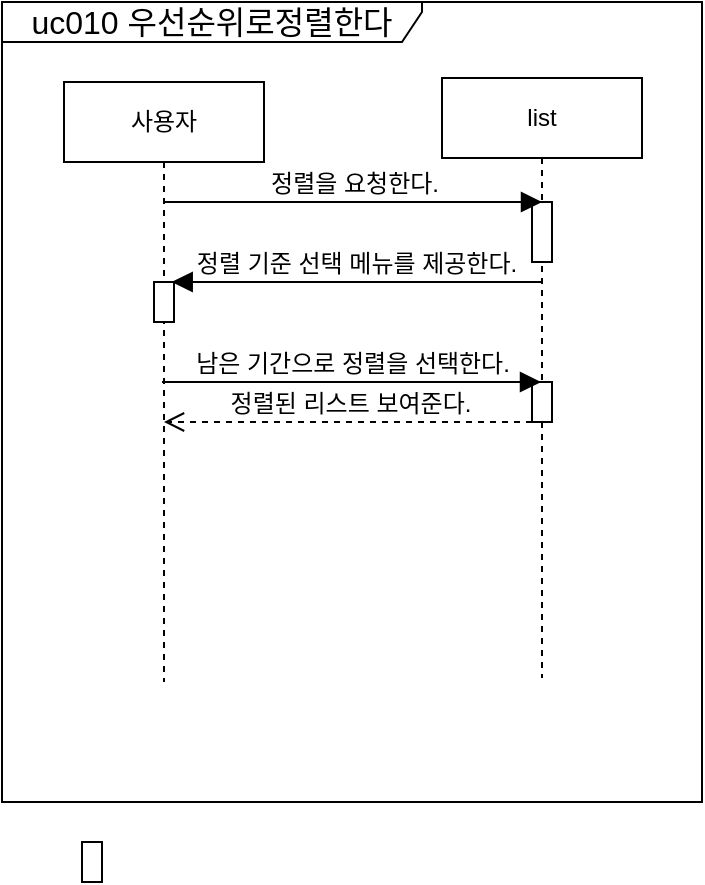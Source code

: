 <mxfile version="21.3.6" type="device">
  <diagram name="Page-1" id="2YBvvXClWsGukQMizWep">
    <mxGraphModel dx="469" dy="615" grid="1" gridSize="10" guides="1" tooltips="1" connect="1" arrows="1" fold="1" page="1" pageScale="1" pageWidth="850" pageHeight="1100" math="0" shadow="0">
      <root>
        <mxCell id="0" />
        <mxCell id="1" parent="0" />
        <mxCell id="aM9ryv3xv72pqoxQDRHE-1" value="사용자" style="shape=umlLifeline;perimeter=lifelinePerimeter;whiteSpace=wrap;html=1;container=0;dropTarget=0;collapsible=0;recursiveResize=0;outlineConnect=0;portConstraint=eastwest;newEdgeStyle={&quot;edgeStyle&quot;:&quot;elbowEdgeStyle&quot;,&quot;elbow&quot;:&quot;vertical&quot;,&quot;curved&quot;:0,&quot;rounded&quot;:0};" parent="1" vertex="1">
          <mxGeometry x="31" y="40" width="100" height="300" as="geometry" />
        </mxCell>
        <mxCell id="4sgbiSt8rY-8DVz81SOs-7" value="&lt;br&gt;&lt;span style=&quot;color: rgba(0, 0, 0, 0); font-family: monospace; font-size: 0px; font-style: normal; font-variant-ligatures: normal; font-variant-caps: normal; font-weight: 400; letter-spacing: normal; orphans: 2; text-align: start; text-indent: 0px; text-transform: none; widows: 2; word-spacing: 0px; -webkit-text-stroke-width: 0px; background-color: rgb(251, 251, 251); text-decoration-thickness: initial; text-decoration-style: initial; text-decoration-color: initial; float: none; display: inline !important;&quot;&gt;%3CmxGraphModel%3E%3Croot%3E%3CmxCell%20id%3D%220%22%2F%3E%3CmxCell%20id%3D%221%22%20parent%3D%220%22%2F%3E%3CmxCell%20id%3D%222%22%20value%3D%22%22%20style%3D%22html%3D1%3Bpoints%3D%5B%5B%3 D%3Bperimeter%3DorthogonalPerimeter%3BoutlineConnect%0D3%3BtargetShapes%3DumlLifeline%3BportConstraint%3Deastwest%3BnewEdgeStyle%7D%26B%3quot%26BedgeStyle%3quot%3B%26A%3quot%26BelbowEdgeStyle%3quot%2B%26C%3quot%26Belbow%3quot%3B%26A%3quot%26Bvertical%3quot%2B%26C% 3quot%26Bcurved%3quot%3B%0A2%26C%3quot%26Brounded%3quot%3B%0A7%3D%3BfontSize%16D3%22B%20%3vertex%221D%22%20%3parent%221D%22%3%3E%20CmxGeometry%3x%2276D%22%20%3y%22130D%22%20%3width%2210D%22%20%3height%2220D%22%20%3as%22D%22geometry%2%3F%3E%2C%3FmxCell%3E%2C%3Froot%3E&lt;/span&gt;" style="html=1;points=[];perimeter=orthogonalPerimeter;outlineConnect=0;targetShapes=umlLifeline;portConstraint=eastwest;newEdgeStyle={&quot;edgeStyle&quot;:&quot;elbowEdgeStyle&quot;,&quot;elbow&quot;:&quot;vertical&quot;,&quot;curved&quot;:0,&quot;rounded&quot;:0};fontSize=16;" parent="aM9ryv3xv72pqoxQDRHE-1" vertex="1">
          <mxGeometry x="45" y="100" width="10" height="20" as="geometry" />
        </mxCell>
        <mxCell id="aM9ryv3xv72pqoxQDRHE-5" value="list" style="shape=umlLifeline;perimeter=lifelinePerimeter;whiteSpace=wrap;html=1;container=0;dropTarget=0;collapsible=0;recursiveResize=0;outlineConnect=0;portConstraint=eastwest;newEdgeStyle={&quot;edgeStyle&quot;:&quot;elbowEdgeStyle&quot;,&quot;elbow&quot;:&quot;vertical&quot;,&quot;curved&quot;:0,&quot;rounded&quot;:0};" parent="1" vertex="1">
          <mxGeometry x="220" y="38" width="100" height="300" as="geometry" />
        </mxCell>
        <mxCell id="4sgbiSt8rY-8DVz81SOs-4" value="" style="html=1;points=[];perimeter=orthogonalPerimeter;outlineConnect=0;targetShapes=umlLifeline;portConstraint=eastwest;newEdgeStyle={&quot;edgeStyle&quot;:&quot;elbowEdgeStyle&quot;,&quot;elbow&quot;:&quot;vertical&quot;,&quot;curved&quot;:0,&quot;rounded&quot;:0};fontSize=16;" parent="aM9ryv3xv72pqoxQDRHE-5" vertex="1">
          <mxGeometry x="45" y="62" width="10" height="30" as="geometry" />
        </mxCell>
        <mxCell id="4sgbiSt8rY-8DVz81SOs-6" value="정렬을 요청한다." style="html=1;verticalAlign=bottom;endArrow=block;edgeStyle=elbowEdgeStyle;elbow=vertical;curved=0;rounded=0;fontSize=12;startSize=8;endSize=8;" parent="1" source="aM9ryv3xv72pqoxQDRHE-1" edge="1">
          <mxGeometry width="80" relative="1" as="geometry">
            <mxPoint x="80.855" y="110" as="sourcePoint" />
            <mxPoint x="270" y="100" as="targetPoint" />
            <Array as="points">
              <mxPoint x="110" y="100" />
            </Array>
          </mxGeometry>
        </mxCell>
        <mxCell id="4sgbiSt8rY-8DVz81SOs-8" value="정렬 기준 선택 메뉴를 제공한다." style="html=1;verticalAlign=bottom;endArrow=block;edgeStyle=elbowEdgeStyle;elbow=vertical;curved=0;rounded=0;fontSize=12;startSize=8;endSize=8;" parent="1" source="aM9ryv3xv72pqoxQDRHE-5" edge="1">
          <mxGeometry width="80" relative="1" as="geometry">
            <mxPoint x="154" y="140" as="sourcePoint" />
            <mxPoint x="84.855" y="140.161" as="targetPoint" />
          </mxGeometry>
        </mxCell>
        <mxCell id="4sgbiSt8rY-8DVz81SOs-12" value="" style="html=1;points=[];perimeter=orthogonalPerimeter;outlineConnect=0;targetShapes=umlLifeline;portConstraint=eastwest;newEdgeStyle={&quot;edgeStyle&quot;:&quot;elbowEdgeStyle&quot;,&quot;elbow&quot;:&quot;vertical&quot;,&quot;curved&quot;:0,&quot;rounded&quot;:0};fontSize=16;" parent="1" vertex="1">
          <mxGeometry x="265" y="190" width="10" height="20" as="geometry" />
        </mxCell>
        <mxCell id="4sgbiSt8rY-8DVz81SOs-25" value="남은 기간으로 정렬을 선택한다." style="html=1;verticalAlign=bottom;endArrow=block;edgeStyle=elbowEdgeStyle;elbow=vertical;curved=0;rounded=0;fontSize=12;startSize=8;endSize=8;" parent="1" target="aM9ryv3xv72pqoxQDRHE-5" edge="1">
          <mxGeometry width="80" relative="1" as="geometry">
            <mxPoint x="80" y="190" as="sourcePoint" />
            <mxPoint x="265" y="187.68" as="targetPoint" />
            <Array as="points">
              <mxPoint x="190" y="190" />
              <mxPoint x="105" y="187.68" />
            </Array>
          </mxGeometry>
        </mxCell>
        <mxCell id="Xy_P59vypUBNNtRk2N3o-6" value="uc010 우선순위로정렬한다&lt;br&gt;" style="shape=umlFrame;whiteSpace=wrap;html=1;pointerEvents=0;fontSize=16;width=210;height=20;" parent="1" vertex="1">
          <mxGeometry width="350" height="400" as="geometry" />
        </mxCell>
        <mxCell id="4sgbiSt8rY-8DVz81SOs-17" value="" style="html=1;points=[];perimeter=orthogonalPerimeter;outlineConnect=0;targetShapes=umlLifeline;portConstraint=eastwest;newEdgeStyle={&quot;edgeStyle&quot;:&quot;elbowEdgeStyle&quot;,&quot;elbow&quot;:&quot;vertical&quot;,&quot;curved&quot;:0,&quot;rounded&quot;:0};fontSize=16;" parent="1" vertex="1">
          <mxGeometry x="40" y="420" width="10" height="20" as="geometry" />
        </mxCell>
        <mxCell id="2HS8B1J5fzp7bm3_ZlPR-1" value="정렬된 리스트 보여준다." style="html=1;verticalAlign=bottom;endArrow=open;dashed=1;endSize=8;edgeStyle=elbowEdgeStyle;elbow=vertical;curved=0;rounded=0;fontSize=12;" edge="1" parent="1" source="4sgbiSt8rY-8DVz81SOs-12" target="aM9ryv3xv72pqoxQDRHE-1">
          <mxGeometry x="-0.003" relative="1" as="geometry">
            <mxPoint x="290" y="320" as="sourcePoint" />
            <mxPoint x="210" y="320" as="targetPoint" />
            <Array as="points">
              <mxPoint x="230" y="210" />
            </Array>
            <mxPoint as="offset" />
          </mxGeometry>
        </mxCell>
      </root>
    </mxGraphModel>
  </diagram>
</mxfile>
